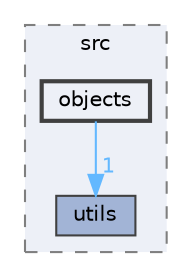 digraph "cpp/src/objects"
{
 // LATEX_PDF_SIZE
  bgcolor="transparent";
  edge [fontname=Helvetica,fontsize=10,labelfontname=Helvetica,labelfontsize=10];
  node [fontname=Helvetica,fontsize=10,shape=box,height=0.2,width=0.4];
  compound=true
  subgraph clusterdir_7e72c7cf48e3493f8206cd364e6bc9f6 {
    graph [ bgcolor="#edf0f7", pencolor="grey50", label="src", fontname=Helvetica,fontsize=10 style="filled,dashed", URL="dir_7e72c7cf48e3493f8206cd364e6bc9f6.html",tooltip=""]
  dir_1ea305ec7afe5fb9b0fdd0c245315a01 [label="utils", fillcolor="#a2b4d6", color="grey25", style="filled", URL="dir_1ea305ec7afe5fb9b0fdd0c245315a01.html",tooltip=""];
  dir_5163ee9588e0658eb3b12c93dfcaee08 [label="objects", fillcolor="#edf0f7", color="grey25", style="filled,bold", URL="dir_5163ee9588e0658eb3b12c93dfcaee08.html",tooltip=""];
  }
  dir_5163ee9588e0658eb3b12c93dfcaee08->dir_1ea305ec7afe5fb9b0fdd0c245315a01 [headlabel="1", labeldistance=1.5 headhref="dir_000001_000004.html" href="dir_000001_000004.html" color="steelblue1" fontcolor="steelblue1"];
}
